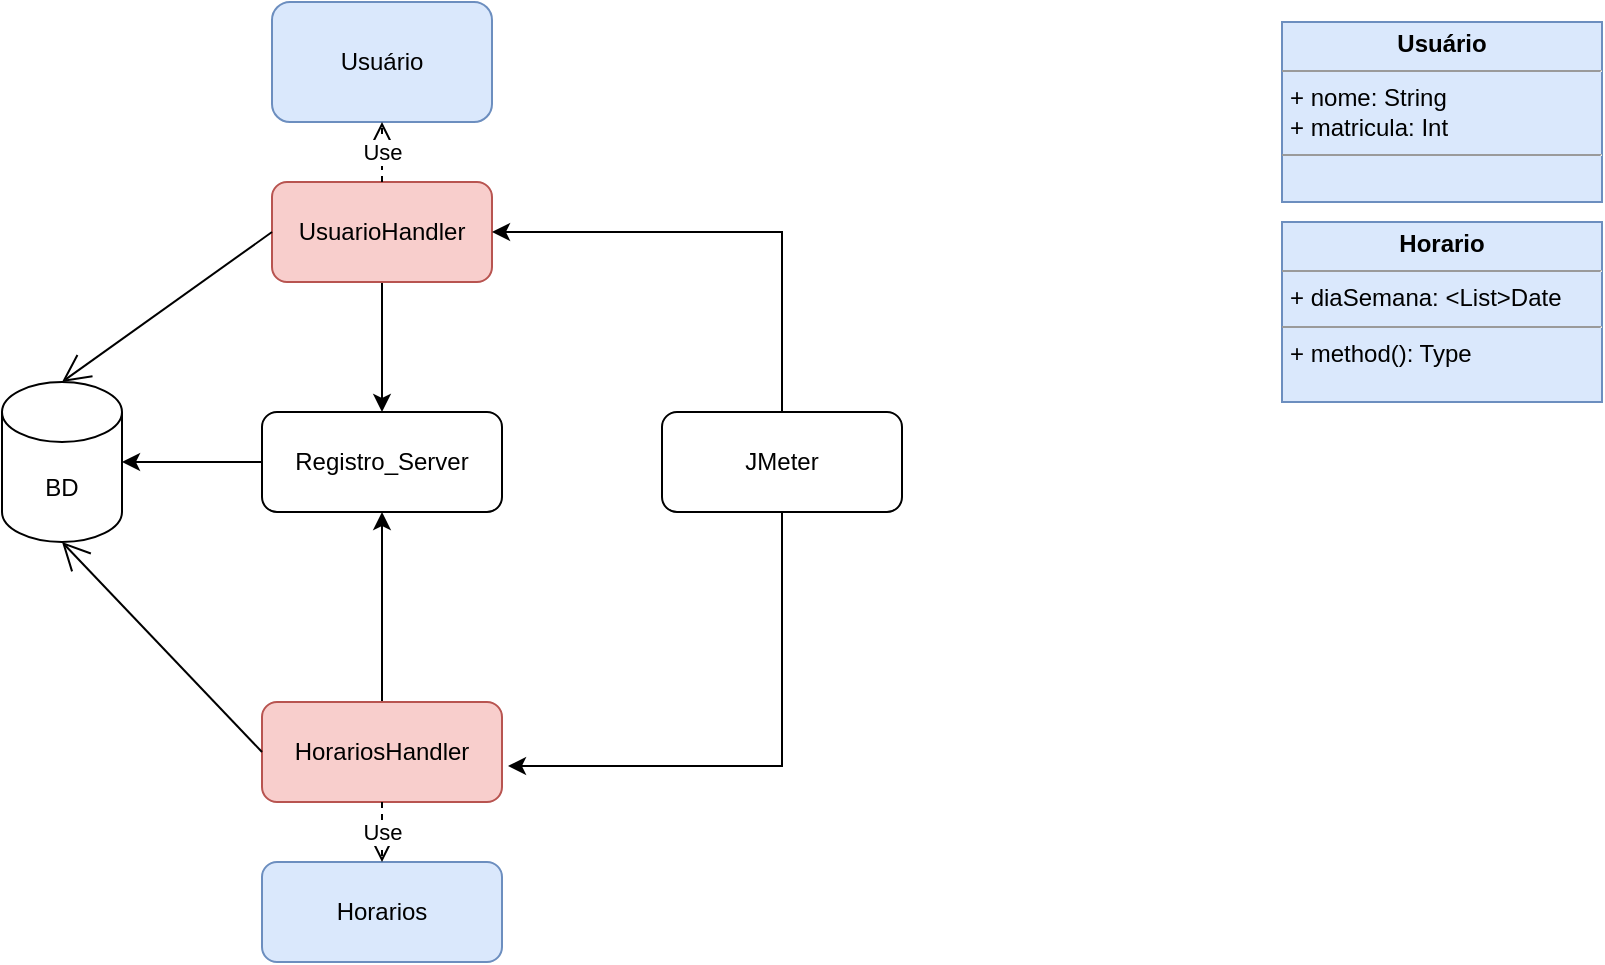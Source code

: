 <mxfile version="20.2.7" type="github">
  <diagram id="wof4XXZgAawjl5qWg-KV" name="Página-1">
    <mxGraphModel dx="1102" dy="613" grid="1" gridSize="10" guides="1" tooltips="1" connect="1" arrows="1" fold="1" page="1" pageScale="1" pageWidth="827" pageHeight="1169" math="0" shadow="0">
      <root>
        <mxCell id="0" />
        <mxCell id="1" parent="0" />
        <mxCell id="vTTRpfhB3wbdWs34zW3b-1" value="BD" style="shape=cylinder3;whiteSpace=wrap;html=1;boundedLbl=1;backgroundOutline=1;size=15;" vertex="1" parent="1">
          <mxGeometry x="20" y="190" width="60" height="80" as="geometry" />
        </mxCell>
        <mxCell id="vTTRpfhB3wbdWs34zW3b-2" value="Usuário" style="rounded=1;whiteSpace=wrap;html=1;fillColor=#dae8fc;strokeColor=#6c8ebf;" vertex="1" parent="1">
          <mxGeometry x="155" width="110" height="60" as="geometry" />
        </mxCell>
        <mxCell id="vTTRpfhB3wbdWs34zW3b-28" style="edgeStyle=orthogonalEdgeStyle;rounded=0;orthogonalLoop=1;jettySize=auto;html=1;exitX=0.5;exitY=0;exitDx=0;exitDy=0;entryX=0.5;entryY=1;entryDx=0;entryDy=0;" edge="1" parent="1" source="vTTRpfhB3wbdWs34zW3b-4" target="vTTRpfhB3wbdWs34zW3b-23">
          <mxGeometry relative="1" as="geometry" />
        </mxCell>
        <mxCell id="vTTRpfhB3wbdWs34zW3b-4" value="HorariosHandler" style="rounded=1;whiteSpace=wrap;html=1;fillColor=#f8cecc;strokeColor=#b85450;" vertex="1" parent="1">
          <mxGeometry x="150" y="350" width="120" height="50" as="geometry" />
        </mxCell>
        <mxCell id="vTTRpfhB3wbdWs34zW3b-13" value="&lt;p style=&quot;margin:0px;margin-top:4px;text-align:center;&quot;&gt;&lt;b&gt;Usuário&lt;/b&gt;&lt;/p&gt;&lt;hr size=&quot;1&quot;&gt;&lt;p style=&quot;margin:0px;margin-left:4px;&quot;&gt;+ nome: String&lt;/p&gt;&lt;p style=&quot;margin:0px;margin-left:4px;&quot;&gt;+ matricula: Int&lt;br&gt;&lt;/p&gt;&lt;hr size=&quot;1&quot;&gt;&lt;p style=&quot;margin:0px;margin-left:4px;&quot;&gt;&lt;br&gt;&lt;/p&gt;" style="verticalAlign=top;align=left;overflow=fill;fontSize=12;fontFamily=Helvetica;html=1;fillColor=#dae8fc;strokeColor=#6c8ebf;" vertex="1" parent="1">
          <mxGeometry x="660" y="10" width="160" height="90" as="geometry" />
        </mxCell>
        <mxCell id="vTTRpfhB3wbdWs34zW3b-14" value="&lt;p style=&quot;margin:0px;margin-top:4px;text-align:center;&quot;&gt;&lt;b&gt;Horario&lt;/b&gt;&lt;/p&gt;&lt;hr size=&quot;1&quot;&gt;&lt;p style=&quot;margin:0px;margin-left:4px;&quot;&gt;+ diaSemana: &amp;lt;List&amp;gt;&lt;span style=&quot;background-color: initial;&quot;&gt;Date&lt;/span&gt;&lt;/p&gt;&lt;hr size=&quot;1&quot;&gt;&lt;p style=&quot;margin:0px;margin-left:4px;&quot;&gt;+ method(): Type&lt;/p&gt;" style="verticalAlign=top;align=left;overflow=fill;fontSize=12;fontFamily=Helvetica;html=1;fillColor=#dae8fc;strokeColor=#6c8ebf;" vertex="1" parent="1">
          <mxGeometry x="660" y="110" width="160" height="90" as="geometry" />
        </mxCell>
        <mxCell id="vTTRpfhB3wbdWs34zW3b-26" value="" style="edgeStyle=orthogonalEdgeStyle;rounded=0;orthogonalLoop=1;jettySize=auto;html=1;" edge="1" parent="1" source="vTTRpfhB3wbdWs34zW3b-16" target="vTTRpfhB3wbdWs34zW3b-23">
          <mxGeometry relative="1" as="geometry" />
        </mxCell>
        <mxCell id="vTTRpfhB3wbdWs34zW3b-16" value="UsuarioHandler" style="rounded=1;whiteSpace=wrap;html=1;fillColor=#f8cecc;strokeColor=#b85450;" vertex="1" parent="1">
          <mxGeometry x="155" y="90" width="110" height="50" as="geometry" />
        </mxCell>
        <mxCell id="vTTRpfhB3wbdWs34zW3b-18" value="Use" style="endArrow=open;endSize=12;dashed=1;html=1;rounded=0;exitX=0.5;exitY=0;exitDx=0;exitDy=0;entryX=0.5;entryY=1;entryDx=0;entryDy=0;" edge="1" parent="1" source="vTTRpfhB3wbdWs34zW3b-16" target="vTTRpfhB3wbdWs34zW3b-2">
          <mxGeometry width="160" relative="1" as="geometry">
            <mxPoint x="-70" y="40" as="sourcePoint" />
            <mxPoint x="90" y="40" as="targetPoint" />
          </mxGeometry>
        </mxCell>
        <mxCell id="vTTRpfhB3wbdWs34zW3b-19" value="Horarios" style="rounded=1;whiteSpace=wrap;html=1;fillColor=#dae8fc;strokeColor=#6c8ebf;" vertex="1" parent="1">
          <mxGeometry x="150" y="430" width="120" height="50" as="geometry" />
        </mxCell>
        <mxCell id="vTTRpfhB3wbdWs34zW3b-21" value="" style="endArrow=open;endFill=1;endSize=12;html=1;rounded=0;exitX=0;exitY=0.5;exitDx=0;exitDy=0;entryX=0.5;entryY=0;entryDx=0;entryDy=0;entryPerimeter=0;" edge="1" parent="1" source="vTTRpfhB3wbdWs34zW3b-16" target="vTTRpfhB3wbdWs34zW3b-1">
          <mxGeometry width="160" relative="1" as="geometry">
            <mxPoint x="120" y="140" as="sourcePoint" />
            <mxPoint x="210" y="170" as="targetPoint" />
          </mxGeometry>
        </mxCell>
        <mxCell id="vTTRpfhB3wbdWs34zW3b-22" value="" style="endArrow=open;endFill=1;endSize=12;html=1;rounded=0;exitX=0;exitY=0.5;exitDx=0;exitDy=0;entryX=0.5;entryY=1;entryDx=0;entryDy=0;entryPerimeter=0;" edge="1" parent="1" source="vTTRpfhB3wbdWs34zW3b-4" target="vTTRpfhB3wbdWs34zW3b-1">
          <mxGeometry width="160" relative="1" as="geometry">
            <mxPoint x="330" y="320" as="sourcePoint" />
            <mxPoint x="490" y="320" as="targetPoint" />
          </mxGeometry>
        </mxCell>
        <mxCell id="vTTRpfhB3wbdWs34zW3b-29" style="edgeStyle=orthogonalEdgeStyle;rounded=0;orthogonalLoop=1;jettySize=auto;html=1;exitX=0;exitY=0.5;exitDx=0;exitDy=0;entryX=1;entryY=0.5;entryDx=0;entryDy=0;entryPerimeter=0;" edge="1" parent="1" source="vTTRpfhB3wbdWs34zW3b-23" target="vTTRpfhB3wbdWs34zW3b-1">
          <mxGeometry relative="1" as="geometry" />
        </mxCell>
        <mxCell id="vTTRpfhB3wbdWs34zW3b-23" value="Registro_Server" style="rounded=1;whiteSpace=wrap;html=1;" vertex="1" parent="1">
          <mxGeometry x="150" y="205" width="120" height="50" as="geometry" />
        </mxCell>
        <mxCell id="vTTRpfhB3wbdWs34zW3b-25" value="Use" style="endArrow=open;endSize=12;dashed=1;html=1;rounded=0;exitX=0.5;exitY=1;exitDx=0;exitDy=0;" edge="1" parent="1" source="vTTRpfhB3wbdWs34zW3b-4" target="vTTRpfhB3wbdWs34zW3b-19">
          <mxGeometry width="160" relative="1" as="geometry">
            <mxPoint x="220" y="510" as="sourcePoint" />
            <mxPoint x="380" y="510" as="targetPoint" />
          </mxGeometry>
        </mxCell>
        <mxCell id="vTTRpfhB3wbdWs34zW3b-32" style="edgeStyle=orthogonalEdgeStyle;rounded=0;orthogonalLoop=1;jettySize=auto;html=1;exitX=0.5;exitY=0;exitDx=0;exitDy=0;entryX=1;entryY=0.5;entryDx=0;entryDy=0;" edge="1" parent="1" source="vTTRpfhB3wbdWs34zW3b-30" target="vTTRpfhB3wbdWs34zW3b-16">
          <mxGeometry relative="1" as="geometry" />
        </mxCell>
        <mxCell id="vTTRpfhB3wbdWs34zW3b-33" style="edgeStyle=orthogonalEdgeStyle;rounded=0;orthogonalLoop=1;jettySize=auto;html=1;exitX=0.5;exitY=1;exitDx=0;exitDy=0;entryX=1.025;entryY=0.64;entryDx=0;entryDy=0;entryPerimeter=0;" edge="1" parent="1" source="vTTRpfhB3wbdWs34zW3b-30" target="vTTRpfhB3wbdWs34zW3b-4">
          <mxGeometry relative="1" as="geometry">
            <Array as="points">
              <mxPoint x="410" y="382" />
            </Array>
          </mxGeometry>
        </mxCell>
        <mxCell id="vTTRpfhB3wbdWs34zW3b-30" value="JMeter" style="rounded=1;whiteSpace=wrap;html=1;" vertex="1" parent="1">
          <mxGeometry x="350" y="205" width="120" height="50" as="geometry" />
        </mxCell>
      </root>
    </mxGraphModel>
  </diagram>
</mxfile>
